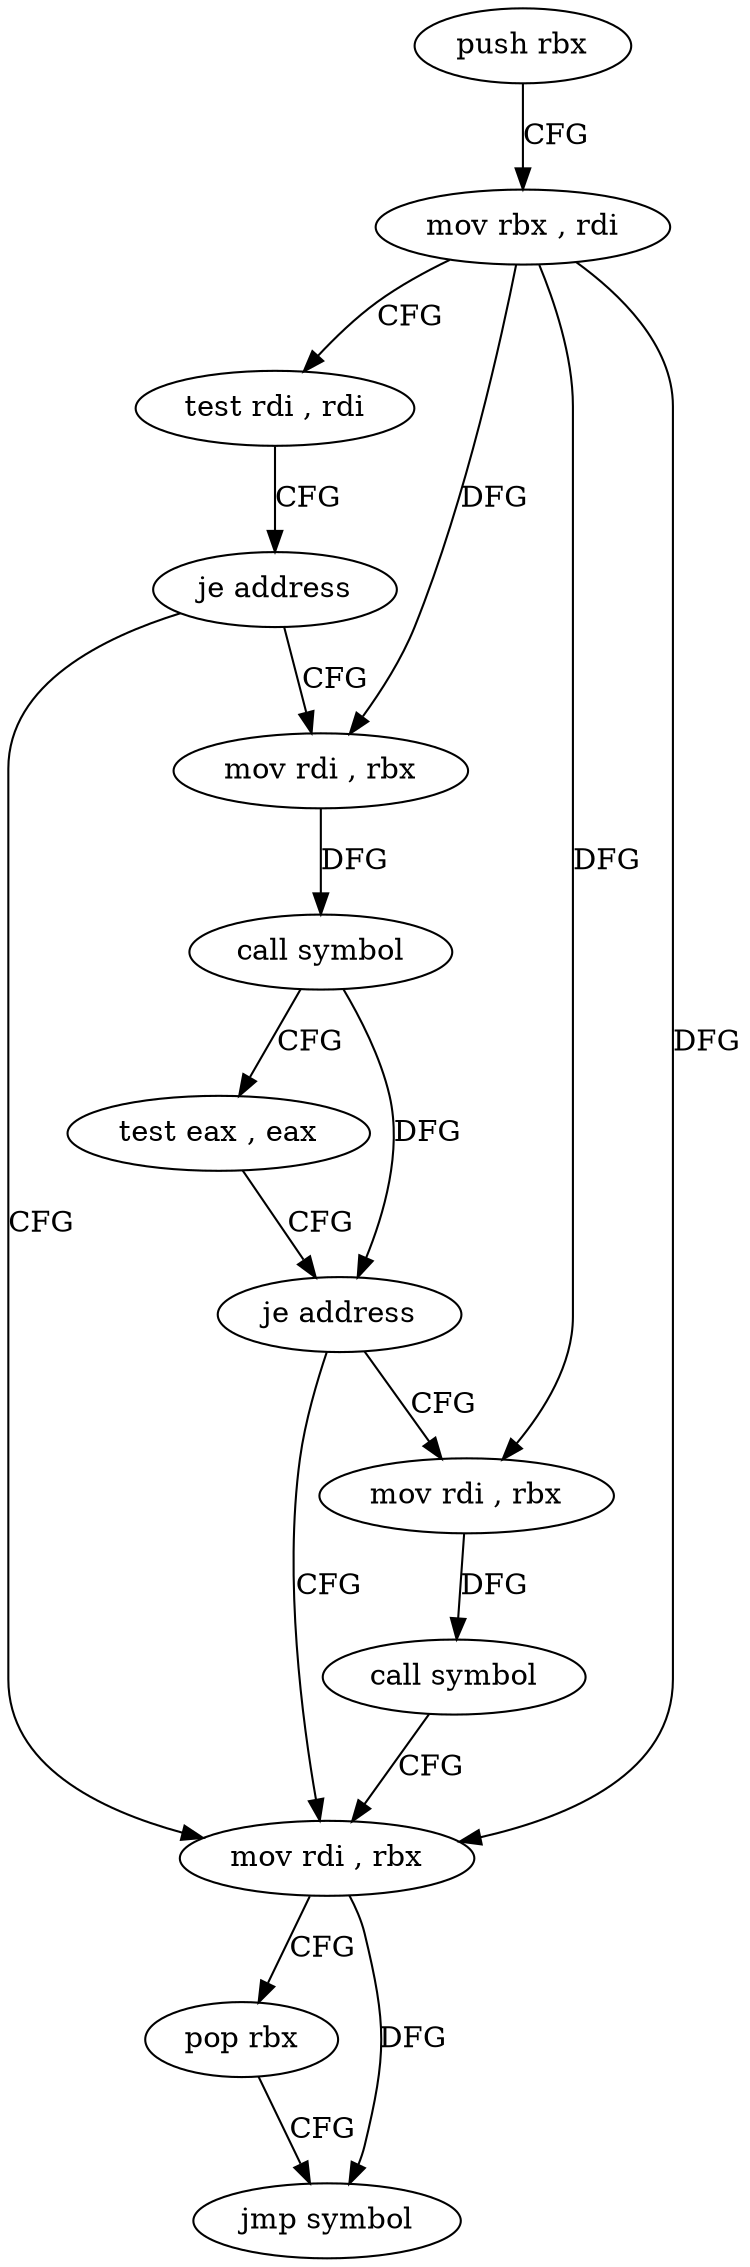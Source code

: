 digraph "func" {
"4217184" [label = "push rbx" ]
"4217185" [label = "mov rbx , rdi" ]
"4217188" [label = "test rdi , rdi" ]
"4217191" [label = "je address" ]
"4217213" [label = "mov rdi , rbx" ]
"4217193" [label = "mov rdi , rbx" ]
"4217216" [label = "pop rbx" ]
"4217217" [label = "jmp symbol" ]
"4217196" [label = "call symbol" ]
"4217201" [label = "test eax , eax" ]
"4217203" [label = "je address" ]
"4217205" [label = "mov rdi , rbx" ]
"4217208" [label = "call symbol" ]
"4217184" -> "4217185" [ label = "CFG" ]
"4217185" -> "4217188" [ label = "CFG" ]
"4217185" -> "4217213" [ label = "DFG" ]
"4217185" -> "4217193" [ label = "DFG" ]
"4217185" -> "4217205" [ label = "DFG" ]
"4217188" -> "4217191" [ label = "CFG" ]
"4217191" -> "4217213" [ label = "CFG" ]
"4217191" -> "4217193" [ label = "CFG" ]
"4217213" -> "4217216" [ label = "CFG" ]
"4217213" -> "4217217" [ label = "DFG" ]
"4217193" -> "4217196" [ label = "DFG" ]
"4217216" -> "4217217" [ label = "CFG" ]
"4217196" -> "4217201" [ label = "CFG" ]
"4217196" -> "4217203" [ label = "DFG" ]
"4217201" -> "4217203" [ label = "CFG" ]
"4217203" -> "4217213" [ label = "CFG" ]
"4217203" -> "4217205" [ label = "CFG" ]
"4217205" -> "4217208" [ label = "DFG" ]
"4217208" -> "4217213" [ label = "CFG" ]
}
